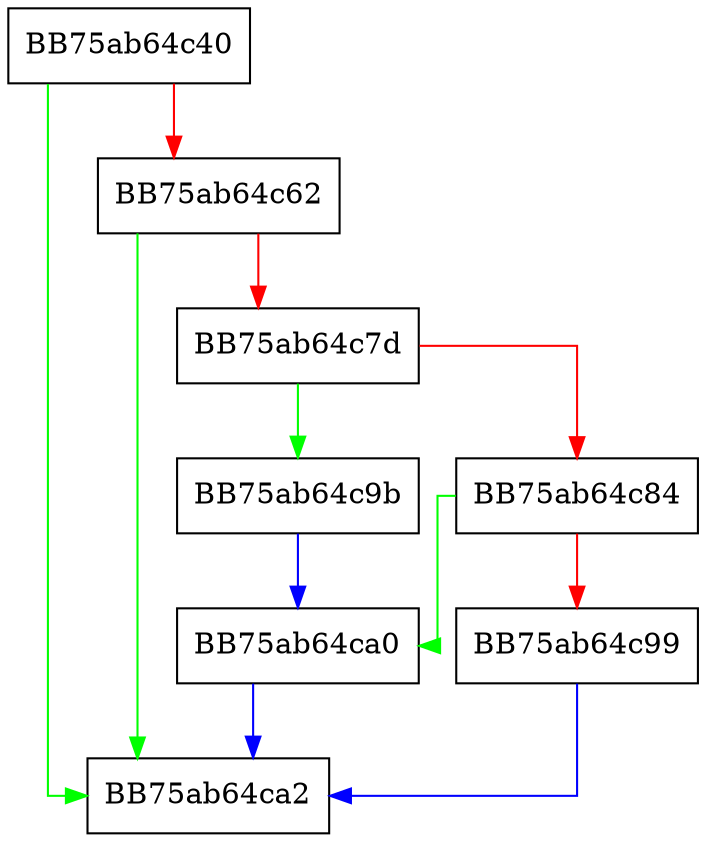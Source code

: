 digraph ReadSQLite {
  node [shape="box"];
  graph [splines=ortho];
  BB75ab64c40 -> BB75ab64ca2 [color="green"];
  BB75ab64c40 -> BB75ab64c62 [color="red"];
  BB75ab64c62 -> BB75ab64ca2 [color="green"];
  BB75ab64c62 -> BB75ab64c7d [color="red"];
  BB75ab64c7d -> BB75ab64c9b [color="green"];
  BB75ab64c7d -> BB75ab64c84 [color="red"];
  BB75ab64c84 -> BB75ab64ca0 [color="green"];
  BB75ab64c84 -> BB75ab64c99 [color="red"];
  BB75ab64c99 -> BB75ab64ca2 [color="blue"];
  BB75ab64c9b -> BB75ab64ca0 [color="blue"];
  BB75ab64ca0 -> BB75ab64ca2 [color="blue"];
}
